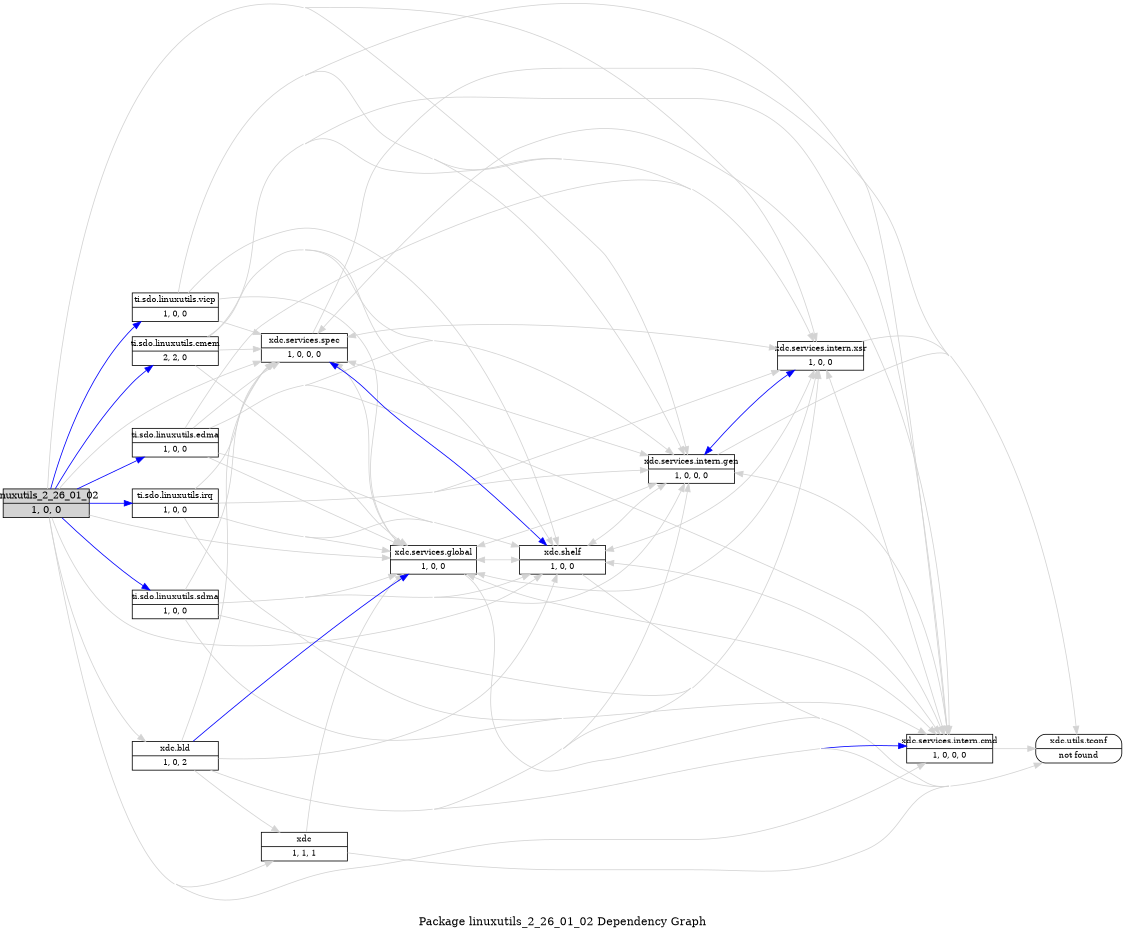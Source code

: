 digraph dependencies {
    label="\nPackage linuxutils_2_26_01_02 Dependency Graph";
    size="7.5,10";
    rankdir=LR;
    ranksep=".75";
    concentrate="true";
    node [fixedsize=true, width=1.5, style=filled, color=black];
    node [font=Helvetica, fontsize=12, fillcolor=lightgrey];
    linuxutils_2_26_01_02 [shape=record,label="linuxutils_2_26_01_02|1, 0, 0", URL="package.rel.xml"];
    node [fontsize=10, fillcolor=white];

    edge [style=solid, color=blue]
    ti_sdo_linuxutils_cmem [shape=record,label="ti.sdo.linuxutils.cmem|2, 2, 0", URL="../../ti/sdo/linuxutils/cmem/package/package.rel.svg"];
    linuxutils_2_26_01_02 -> ti_sdo_linuxutils_cmem;
    ti_sdo_linuxutils_sdma [shape=record,label="ti.sdo.linuxutils.sdma|1, 0, 0", URL="../../ti/sdo/linuxutils/sdma/package/package.rel.svg"];
    linuxutils_2_26_01_02 -> ti_sdo_linuxutils_sdma;
    ti_sdo_linuxutils_edma [shape=record,label="ti.sdo.linuxutils.edma|1, 0, 0", URL="../../ti/sdo/linuxutils/edma/package/package.rel.svg"];
    linuxutils_2_26_01_02 -> ti_sdo_linuxutils_edma;
    ti_sdo_linuxutils_irq [shape=record,label="ti.sdo.linuxutils.irq|1, 0, 0", URL="../../ti/sdo/linuxutils/irq/package/package.rel.svg"];
    linuxutils_2_26_01_02 -> ti_sdo_linuxutils_irq;
    ti_sdo_linuxutils_vicp [shape=record,label="ti.sdo.linuxutils.vicp|1, 0, 0", URL="../../ti/sdo/linuxutils/vicp/package/package.rel.svg"];
    linuxutils_2_26_01_02 -> ti_sdo_linuxutils_vicp;

    edge [style=solid, color=lightgrey]
    xdc [shape=record,label="xdc|1, 1, 1", URL="../../../../../../../../rtree/install/trees/products/xdcprod/xdcprod-l18/product/Linux/xdctools_3_16_00_18/packages/xdc/package/package.rel.svg"];
    linuxutils_2_26_01_02 -> xdc;
    xdc_services_spec [shape=record,label="xdc.services.spec|1, 0, 0, 0", URL="../../../../../../../../rtree/install/trees/products/xdcprod/xdcprod-l18/product/Linux/xdctools_3_16_00_18/packages/xdc/services/spec/package/package.rel.svg"];
    linuxutils_2_26_01_02 -> xdc_services_spec;
    linuxutils_2_26_01_02 -> ti_sdo_linuxutils_irq;
    xdc_services_global [shape=record,label="xdc.services.global|1, 0, 0", URL="../../../../../../../../rtree/install/trees/products/xdcprod/xdcprod-l18/product/Linux/xdctools_3_16_00_18/packages/xdc/services/global/package/package.rel.svg"];
    linuxutils_2_26_01_02 -> xdc_services_global;
    xdc_shelf [shape=record,label="xdc.shelf|1, 0, 0", URL="../../../../../../../../rtree/install/trees/products/xdcprod/xdcprod-l18/product/Linux/xdctools_3_16_00_18/packages/xdc/shelf/package/package.rel.svg"];
    linuxutils_2_26_01_02 -> xdc_shelf;
    xdc_bld [shape=record,label="xdc.bld|1, 0, 2", URL="../../../../../../../../rtree/install/trees/products/xdcprod/xdcprod-l18/product/Linux/xdctools_3_16_00_18/packages/xdc/bld/package/package.rel.svg"];
    linuxutils_2_26_01_02 -> xdc_bld;
    linuxutils_2_26_01_02 -> ti_sdo_linuxutils_edma;
    xdc_services_intern_cmd [shape=record,label="xdc.services.intern.cmd|1, 0, 0, 0", URL="../../../../../../../../rtree/install/trees/products/xdcprod/xdcprod-l18/product/Linux/xdctools_3_16_00_18/packages/xdc/services/intern/cmd/package/package.rel.svg"];
    linuxutils_2_26_01_02 -> xdc_services_intern_cmd;
    xdc_services_intern_xsr [shape=record,label="xdc.services.intern.xsr|1, 0, 0", URL="../../../../../../../../rtree/install/trees/products/xdcprod/xdcprod-l18/product/Linux/xdctools_3_16_00_18/packages/xdc/services/intern/xsr/package/package.rel.svg"];
    linuxutils_2_26_01_02 -> xdc_services_intern_xsr;
    linuxutils_2_26_01_02 -> ti_sdo_linuxutils_cmem;
    linuxutils_2_26_01_02 -> ti_sdo_linuxutils_vicp;
    linuxutils_2_26_01_02 -> ti_sdo_linuxutils_sdma;
    xdc_services_intern_gen [shape=record,label="xdc.services.intern.gen|1, 0, 0, 0", URL="../../../../../../../../rtree/install/trees/products/xdcprod/xdcprod-l18/product/Linux/xdctools_3_16_00_18/packages/xdc/services/intern/gen/package/package.rel.svg"];
    linuxutils_2_26_01_02 -> xdc_services_intern_gen;

    edge [style=solid, color=blue]
    xdc_services_intern_gen -> xdc_shelf;
    xdc_services_intern_gen -> xdc_services_spec;
    xdc_services_intern_gen -> xdc_services_global;
    xdc_services_intern_gen -> xdc_services_intern_xsr;

    edge [style=solid, color=lightgrey]
    xdc_utils_tconf [shape=record,label="xdc.utils.tconf|not found"style=rounded, ];
    xdc_services_intern_gen -> xdc_utils_tconf;
    xdc_services_intern_gen -> xdc_services_intern_cmd;
    xdc_services_intern_gen -> xdc_services_intern_xsr;
    xdc_services_intern_gen -> xdc_services_spec;
    xdc_services_intern_gen -> xdc_services_global;
    xdc_services_intern_gen -> xdc_shelf;

    edge [style=solid, color=blue]

    edge [style=solid, color=lightgrey]

    edge [style=solid, color=blue]
    xdc_services_intern_xsr -> xdc_services_global;

    edge [style=solid, color=lightgrey]
    xdc_services_intern_xsr -> xdc_utils_tconf;
    xdc_services_intern_xsr -> xdc_services_intern_cmd;
    xdc_services_intern_xsr -> xdc_services_spec;
    xdc_services_intern_xsr -> xdc_services_global;
    xdc_services_intern_xsr -> xdc_services_intern_gen;
    xdc_services_intern_xsr -> xdc_shelf;

    edge [style=solid, color=blue]
    xdc_services_intern_cmd -> xdc_shelf;
    xdc_services_intern_cmd -> xdc_services_spec;
    xdc_services_intern_cmd -> xdc_services_global;
    xdc_services_intern_cmd -> xdc_services_intern_gen;

    edge [style=solid, color=lightgrey]
    xdc_services_intern_cmd -> xdc_utils_tconf;
    xdc_services_intern_cmd -> xdc_services_intern_xsr;
    xdc_services_intern_cmd -> xdc_services_spec;
    xdc_services_intern_cmd -> xdc_services_global;
    xdc_services_intern_cmd -> xdc_services_intern_gen;
    xdc_services_intern_cmd -> xdc_shelf;

    edge [style=solid, color=blue]
    xdc_bld -> xdc_services_global;
    xdc_bld -> xdc_services_intern_cmd;

    edge [style=solid, color=lightgrey]
    xdc_bld -> xdc_utils_tconf;
    xdc_bld -> xdc_services_intern_cmd;
    xdc_bld -> xdc_services_intern_xsr;
    xdc_bld -> xdc_services_spec;
    xdc_bld -> xdc_services_global;
    xdc_bld -> xdc_services_intern_gen;
    xdc_bld -> xdc;
    xdc_bld -> xdc_shelf;

    edge [style=solid, color=blue]

    edge [style=solid, color=lightgrey]
    xdc_shelf -> xdc_utils_tconf;
    xdc_shelf -> xdc_services_intern_cmd;
    xdc_shelf -> xdc_services_intern_xsr;
    xdc_shelf -> xdc_services_spec;
    xdc_shelf -> xdc_services_global;
    xdc_shelf -> xdc_services_intern_gen;

    edge [style=solid, color=blue]

    edge [style=solid, color=lightgrey]
    xdc_services_global -> xdc_utils_tconf;
    xdc_services_global -> xdc_services_intern_cmd;
    xdc_services_global -> xdc_services_intern_xsr;
    xdc_services_global -> xdc_services_spec;
    xdc_services_global -> xdc_services_intern_gen;
    xdc_services_global -> xdc_shelf;

    edge [style=solid, color=blue]
    xdc_services_spec -> xdc_shelf;

    edge [style=solid, color=lightgrey]
    xdc_services_spec -> xdc_utils_tconf;
    xdc_services_spec -> xdc_services_intern_cmd;
    xdc_services_spec -> xdc_services_intern_xsr;
    xdc_services_spec -> xdc_services_global;
    xdc_services_spec -> xdc_services_intern_gen;
    xdc_services_spec -> xdc_shelf;

    edge [style=solid, color=blue]

    edge [style=solid, color=lightgrey]
    xdc -> xdc_utils_tconf;
    xdc -> xdc_services_global;

    edge [style=solid, color=blue]

    edge [style=solid, color=lightgrey]
    ti_sdo_linuxutils_vicp -> xdc_services_spec;
    ti_sdo_linuxutils_vicp -> xdc_services_global;
    ti_sdo_linuxutils_vicp -> xdc_shelf;
    ti_sdo_linuxutils_vicp -> xdc_services_intern_cmd;
    ti_sdo_linuxutils_vicp -> xdc_services_intern_xsr;
    ti_sdo_linuxutils_vicp -> xdc_services_intern_gen;

    edge [style=solid, color=blue]

    edge [style=solid, color=lightgrey]
    ti_sdo_linuxutils_irq -> xdc_services_spec;
    ti_sdo_linuxutils_irq -> xdc_services_global;
    ti_sdo_linuxutils_irq -> xdc_shelf;
    ti_sdo_linuxutils_irq -> xdc_services_intern_cmd;
    ti_sdo_linuxutils_irq -> xdc_services_intern_xsr;
    ti_sdo_linuxutils_irq -> xdc_services_intern_gen;

    edge [style=solid, color=blue]

    edge [style=solid, color=lightgrey]
    ti_sdo_linuxutils_edma -> xdc_services_spec;
    ti_sdo_linuxutils_edma -> xdc_services_global;
    ti_sdo_linuxutils_edma -> xdc_shelf;
    ti_sdo_linuxutils_edma -> xdc_services_intern_cmd;
    ti_sdo_linuxutils_edma -> xdc_services_intern_xsr;
    ti_sdo_linuxutils_edma -> xdc_services_intern_gen;

    edge [style=solid, color=blue]

    edge [style=solid, color=lightgrey]
    ti_sdo_linuxutils_sdma -> xdc_services_spec;
    ti_sdo_linuxutils_sdma -> xdc_services_global;
    ti_sdo_linuxutils_sdma -> xdc_shelf;
    ti_sdo_linuxutils_sdma -> xdc_services_intern_cmd;
    ti_sdo_linuxutils_sdma -> xdc_services_intern_xsr;
    ti_sdo_linuxutils_sdma -> xdc_services_intern_gen;

    edge [style=solid, color=blue]

    edge [style=solid, color=lightgrey]
    ti_sdo_linuxutils_cmem -> xdc_services_spec;
    ti_sdo_linuxutils_cmem -> xdc_services_global;
    ti_sdo_linuxutils_cmem -> xdc_shelf;
    ti_sdo_linuxutils_cmem -> xdc_services_intern_cmd;
    ti_sdo_linuxutils_cmem -> xdc_services_intern_xsr;
    ti_sdo_linuxutils_cmem -> xdc_services_intern_gen;
}
